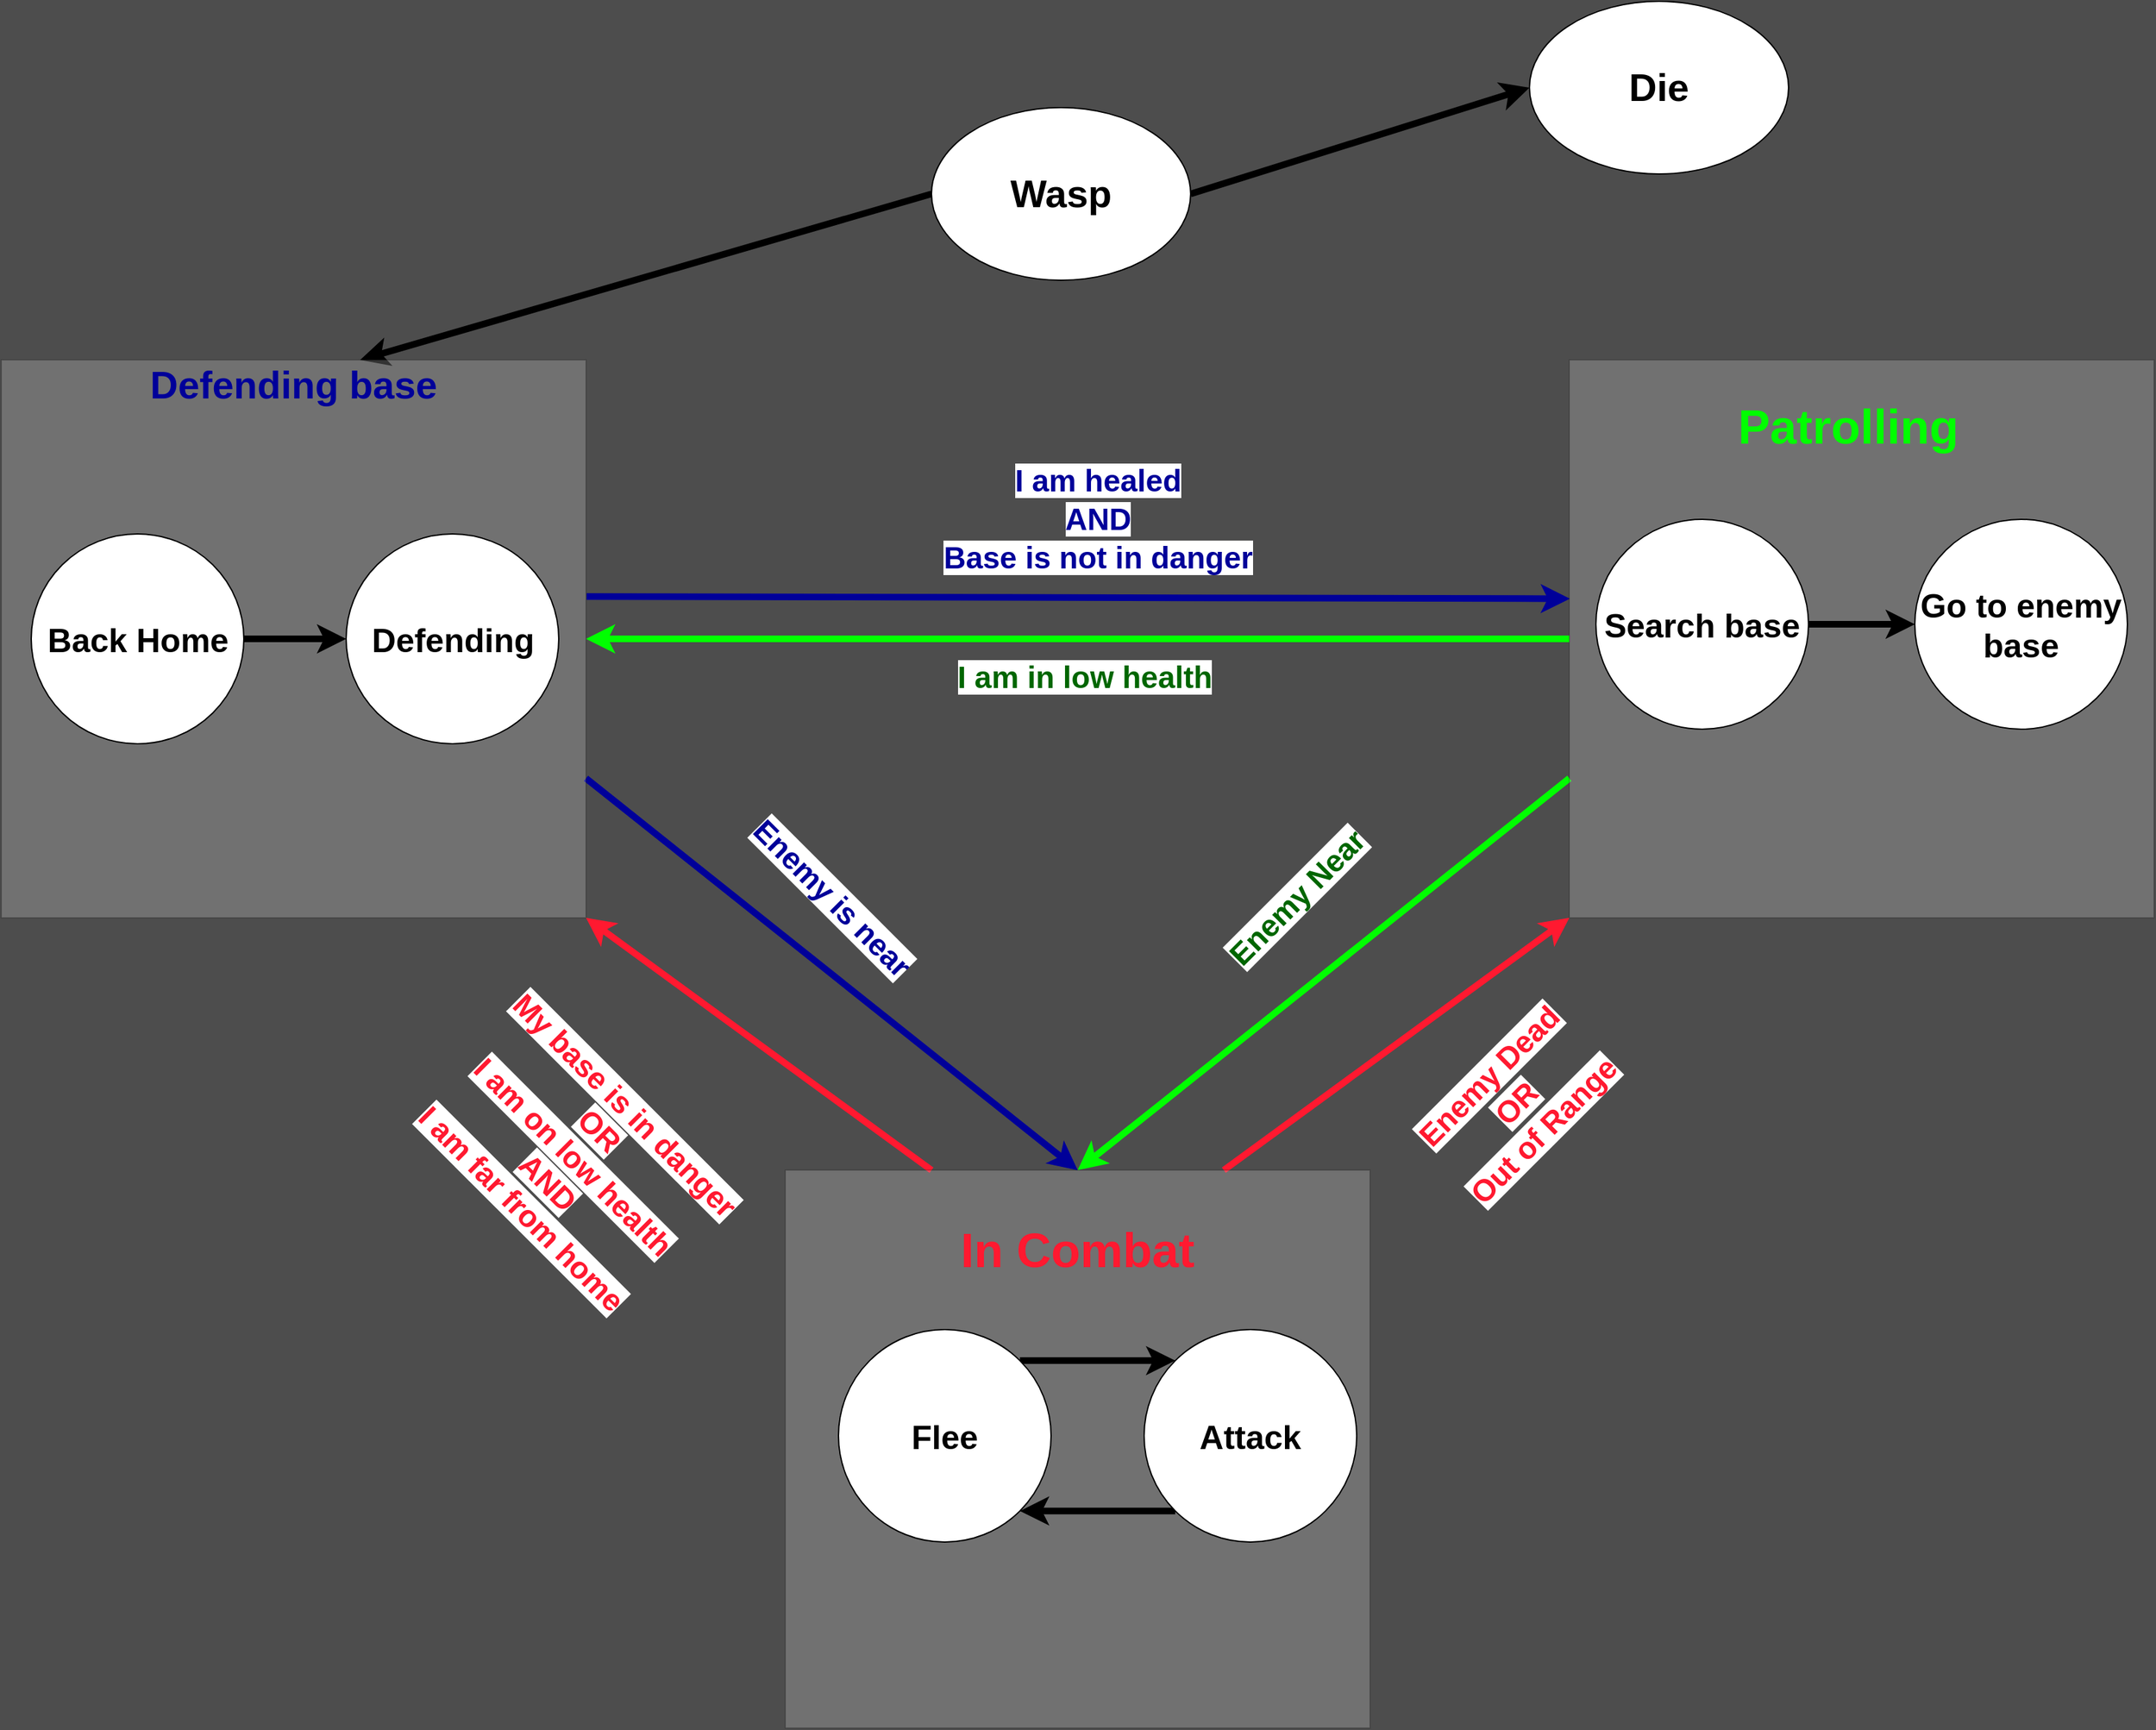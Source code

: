 <mxfile version="14.4.9" type="device"><diagram id="U3VLrjNrP2UcwyHw-z62" name="StateMachine"><mxGraphModel dx="2031" dy="1089" grid="1" gridSize="10" guides="1" tooltips="1" connect="1" arrows="1" fold="1" page="1" pageScale="1" pageWidth="1654" pageHeight="1169" background="#4D4D4D" math="0" shadow="0"><root><mxCell id="0"/><mxCell id="1" parent="0"/><mxCell id="f0_w-JrbzVX0MoQvN1JX-22" style="edgeStyle=none;rounded=0;orthogonalLoop=1;jettySize=auto;html=1;exitX=0;exitY=0.5;exitDx=0;exitDy=0;strokeWidth=5;entryX=1;entryY=0.5;entryDx=0;entryDy=0;strokeColor=#00FF00;" edge="1" parent="1" source="f0_w-JrbzVX0MoQvN1JX-41" target="f0_w-JrbzVX0MoQvN1JX-37"><mxGeometry relative="1" as="geometry"><mxPoint x="540" y="530" as="targetPoint"/><mxPoint x="1030" y="530" as="sourcePoint"/></mxGeometry></mxCell><mxCell id="f0_w-JrbzVX0MoQvN1JX-29" style="edgeStyle=none;rounded=0;orthogonalLoop=1;jettySize=auto;html=1;exitX=0;exitY=0.75;exitDx=0;exitDy=0;entryX=0.5;entryY=0;entryDx=0;entryDy=0;strokeWidth=5;strokeColor=#00FF00;" edge="1" parent="1" source="f0_w-JrbzVX0MoQvN1JX-41" target="f0_w-JrbzVX0MoQvN1JX-46"><mxGeometry relative="1" as="geometry"><mxPoint x="1030" y="635" as="sourcePoint"/><mxPoint x="787.5" y="860" as="targetPoint"/></mxGeometry></mxCell><mxCell id="f0_w-JrbzVX0MoQvN1JX-7" style="rounded=0;orthogonalLoop=1;jettySize=auto;html=1;exitX=1;exitY=0.5;exitDx=0;exitDy=0;entryX=0;entryY=0.5;entryDx=0;entryDy=0;strokeWidth=5;" edge="1" parent="1" source="f0_w-JrbzVX0MoQvN1JX-5" target="f0_w-JrbzVX0MoQvN1JX-6"><mxGeometry relative="1" as="geometry"/></mxCell><mxCell id="f0_w-JrbzVX0MoQvN1JX-13" style="edgeStyle=none;rounded=0;orthogonalLoop=1;jettySize=auto;html=1;exitX=0;exitY=0.5;exitDx=0;exitDy=0;entryX=0.5;entryY=0;entryDx=0;entryDy=0;strokeWidth=5;" edge="1" parent="1" source="f0_w-JrbzVX0MoQvN1JX-5"><mxGeometry relative="1" as="geometry"><mxPoint x="320" y="320" as="targetPoint"/></mxGeometry></mxCell><mxCell id="f0_w-JrbzVX0MoQvN1JX-5" value="&lt;font style=&quot;font-size: 29px&quot;&gt;&lt;b&gt;Wasp&lt;br&gt;&lt;/b&gt;&lt;/font&gt;" style="ellipse;whiteSpace=wrap;html=1;" vertex="1" parent="1"><mxGeometry x="750" y="130" width="195" height="130" as="geometry"/></mxCell><mxCell id="f0_w-JrbzVX0MoQvN1JX-6" value="&lt;font style=&quot;font-size: 29px&quot;&gt;&lt;b&gt;Die&lt;br&gt;&lt;/b&gt;&lt;/font&gt;" style="ellipse;whiteSpace=wrap;html=1;" vertex="1" parent="1"><mxGeometry x="1200" y="50" width="195" height="130" as="geometry"/></mxCell><mxCell id="f0_w-JrbzVX0MoQvN1JX-21" style="edgeStyle=none;rounded=0;orthogonalLoop=1;jettySize=auto;html=1;exitX=1.001;exitY=0.424;exitDx=0;exitDy=0;strokeWidth=5;exitPerimeter=0;entryX=0.001;entryY=0.428;entryDx=0;entryDy=0;entryPerimeter=0;strokeColor=#000099;" edge="1" parent="1" source="f0_w-JrbzVX0MoQvN1JX-37" target="f0_w-JrbzVX0MoQvN1JX-41"><mxGeometry relative="1" as="geometry"><mxPoint x="1029.12" y="500.18" as="targetPoint"/><mxPoint x="540" y="499.76" as="sourcePoint"/></mxGeometry></mxCell><mxCell id="f0_w-JrbzVX0MoQvN1JX-23" value="&lt;p style=&quot;line-height: 105%&quot;&gt;&lt;/p&gt;&lt;h1&gt;&lt;/h1&gt;&lt;h1&gt;&lt;span style=&quot;font-size: 23px ; background-color: rgb(255 , 255 , 255)&quot;&gt;&lt;font color=&quot;#006600&quot;&gt;Enemy Near&lt;/font&gt;&lt;/span&gt;&lt;/h1&gt;&lt;p&gt;&lt;/p&gt;" style="text;html=1;align=center;verticalAlign=middle;resizable=0;points=[];autosize=1;rotation=-45;shadow=0;" vertex="1" parent="1"><mxGeometry x="950" y="700" width="150" height="50" as="geometry"/></mxCell><mxCell id="f0_w-JrbzVX0MoQvN1JX-28" value="&lt;p style=&quot;line-height: 105%&quot;&gt;&lt;/p&gt;&lt;h1&gt;&lt;/h1&gt;&lt;h1&gt;&lt;span style=&quot;font-size: 23px ; background-color: rgb(255 , 255 , 255)&quot;&gt;&lt;font color=&quot;#ff1930&quot;&gt;Enemy Dead&lt;br&gt;OR&lt;br&gt;Out of Range&lt;/font&gt;&lt;/span&gt;&lt;/h1&gt;&lt;p&gt;&lt;/p&gt;" style="text;html=1;align=center;verticalAlign=middle;resizable=0;points=[];autosize=1;rotation=-45;shadow=0;" vertex="1" parent="1"><mxGeometry x="1110" y="840" width="160" height="80" as="geometry"/></mxCell><mxCell id="f0_w-JrbzVX0MoQvN1JX-55" style="edgeStyle=none;rounded=0;orthogonalLoop=1;jettySize=auto;html=1;exitX=1;exitY=0.75;exitDx=0;exitDy=0;entryX=0.5;entryY=0;entryDx=0;entryDy=0;strokeWidth=5;strokeColor=#000099;" edge="1" parent="1" source="f0_w-JrbzVX0MoQvN1JX-37" target="f0_w-JrbzVX0MoQvN1JX-46"><mxGeometry relative="1" as="geometry"/></mxCell><mxCell id="f0_w-JrbzVX0MoQvN1JX-37" value="&lt;font style=&quot;font-size: 29px&quot;&gt;&lt;b&gt;&lt;font color=&quot;#000099&quot;&gt;Defending base&lt;br&gt;&lt;/font&gt;&lt;br&gt;&lt;br&gt;&lt;br&gt;&lt;br&gt;&lt;br&gt;&lt;br&gt;&lt;br&gt;&lt;br&gt;&lt;br&gt;&lt;br&gt;&lt;br&gt;&lt;/b&gt;&lt;/font&gt;" style="rounded=0;whiteSpace=wrap;html=1;align=center;opacity=20;" vertex="1" parent="1"><mxGeometry x="50" y="320" width="440" height="420" as="geometry"/></mxCell><mxCell id="f0_w-JrbzVX0MoQvN1JX-38" style="edgeStyle=none;rounded=0;orthogonalLoop=1;jettySize=auto;html=1;exitX=1;exitY=0.5;exitDx=0;exitDy=0;entryX=0;entryY=0.5;entryDx=0;entryDy=0;strokeWidth=5;" edge="1" source="f0_w-JrbzVX0MoQvN1JX-39" target="f0_w-JrbzVX0MoQvN1JX-40" parent="1"><mxGeometry relative="1" as="geometry"/></mxCell><mxCell id="f0_w-JrbzVX0MoQvN1JX-39" value="&lt;font style=&quot;font-size: 25px&quot;&gt;&lt;b&gt;Back Home&lt;br&gt;&lt;/b&gt;&lt;/font&gt;" style="ellipse;whiteSpace=wrap;html=1;" vertex="1" parent="1"><mxGeometry x="72.5" y="451" width="160" height="158" as="geometry"/></mxCell><mxCell id="f0_w-JrbzVX0MoQvN1JX-40" value="&lt;font style=&quot;font-size: 25px&quot;&gt;&lt;b&gt;Defending&lt;br&gt;&lt;/b&gt;&lt;/font&gt;" style="ellipse;whiteSpace=wrap;html=1;" vertex="1" parent="1"><mxGeometry x="309.5" y="451" width="160" height="158" as="geometry"/></mxCell><mxCell id="f0_w-JrbzVX0MoQvN1JX-41" value="&lt;font style=&quot;font-size: 29px&quot;&gt;&lt;b&gt;&lt;br&gt;&lt;/b&gt;&lt;/font&gt;" style="rounded=0;whiteSpace=wrap;html=1;align=center;opacity=20;" vertex="1" parent="1"><mxGeometry x="1230" y="320" width="440" height="420" as="geometry"/></mxCell><mxCell id="f0_w-JrbzVX0MoQvN1JX-42" value="&lt;font style=&quot;font-size: 36px&quot;&gt;&lt;b&gt;&lt;font color=&quot;#00ff00&quot;&gt;Patrolling&lt;/font&gt;&lt;br&gt;&lt;/b&gt;&lt;/font&gt;" style="text;html=1;strokeColor=none;fillColor=none;align=center;verticalAlign=middle;whiteSpace=wrap;rounded=0;" vertex="1" parent="1"><mxGeometry x="1420" y="360" width="40" height="20" as="geometry"/></mxCell><mxCell id="f0_w-JrbzVX0MoQvN1JX-43" style="edgeStyle=none;rounded=0;orthogonalLoop=1;jettySize=auto;html=1;exitX=1;exitY=0.5;exitDx=0;exitDy=0;entryX=0;entryY=0.5;entryDx=0;entryDy=0;strokeWidth=5;" edge="1" source="f0_w-JrbzVX0MoQvN1JX-44" target="f0_w-JrbzVX0MoQvN1JX-45" parent="1"><mxGeometry relative="1" as="geometry"/></mxCell><mxCell id="f0_w-JrbzVX0MoQvN1JX-44" value="&lt;font style=&quot;font-size: 25px&quot;&gt;&lt;b&gt;Search base&lt;br&gt;&lt;/b&gt;&lt;/font&gt;" style="ellipse;whiteSpace=wrap;html=1;" vertex="1" parent="1"><mxGeometry x="1250" y="440" width="160" height="158" as="geometry"/></mxCell><mxCell id="f0_w-JrbzVX0MoQvN1JX-45" value="&lt;font style=&quot;font-size: 25px&quot;&gt;&lt;b&gt;Go to enemy base&lt;br&gt;&lt;/b&gt;&lt;/font&gt;" style="ellipse;whiteSpace=wrap;html=1;" vertex="1" parent="1"><mxGeometry x="1490" y="440" width="160" height="158" as="geometry"/></mxCell><mxCell id="f0_w-JrbzVX0MoQvN1JX-52" style="edgeStyle=none;rounded=0;orthogonalLoop=1;jettySize=auto;html=1;exitX=0.75;exitY=0;exitDx=0;exitDy=0;entryX=0;entryY=1;entryDx=0;entryDy=0;strokeWidth=5;strokeColor=#FF1930;" edge="1" parent="1" source="f0_w-JrbzVX0MoQvN1JX-46" target="f0_w-JrbzVX0MoQvN1JX-41"><mxGeometry relative="1" as="geometry"/></mxCell><mxCell id="f0_w-JrbzVX0MoQvN1JX-58" style="edgeStyle=none;rounded=0;orthogonalLoop=1;jettySize=auto;html=1;exitX=0.25;exitY=0;exitDx=0;exitDy=0;entryX=1;entryY=1;entryDx=0;entryDy=0;strokeWidth=5;strokeColor=#FF1930;" edge="1" parent="1" source="f0_w-JrbzVX0MoQvN1JX-46" target="f0_w-JrbzVX0MoQvN1JX-37"><mxGeometry relative="1" as="geometry"/></mxCell><mxCell id="f0_w-JrbzVX0MoQvN1JX-46" value="&lt;font style=&quot;font-size: 29px&quot;&gt;&lt;b&gt;&lt;br&gt;&lt;/b&gt;&lt;/font&gt;" style="rounded=0;whiteSpace=wrap;html=1;align=center;opacity=20;" vertex="1" parent="1"><mxGeometry x="640" y="930" width="440" height="420" as="geometry"/></mxCell><mxCell id="f0_w-JrbzVX0MoQvN1JX-47" value="&lt;font style=&quot;font-size: 36px&quot; color=&quot;#ff1930&quot;&gt;&lt;b&gt;In Combat&lt;/b&gt;&lt;/font&gt;" style="text;html=1;strokeColor=none;fillColor=none;align=center;verticalAlign=middle;whiteSpace=wrap;rounded=0;" vertex="1" parent="1"><mxGeometry x="740" y="980" width="240" height="20" as="geometry"/></mxCell><mxCell id="f0_w-JrbzVX0MoQvN1JX-48" style="edgeStyle=none;rounded=0;orthogonalLoop=1;jettySize=auto;html=1;exitX=1;exitY=0;exitDx=0;exitDy=0;entryX=0;entryY=0;entryDx=0;entryDy=0;strokeColor=#000000;strokeWidth=5;" edge="1" source="f0_w-JrbzVX0MoQvN1JX-49" target="f0_w-JrbzVX0MoQvN1JX-51" parent="1"><mxGeometry relative="1" as="geometry"/></mxCell><mxCell id="f0_w-JrbzVX0MoQvN1JX-49" value="&lt;font style=&quot;font-size: 25px&quot;&gt;&lt;b&gt;Flee&lt;br&gt;&lt;/b&gt;&lt;/font&gt;" style="ellipse;whiteSpace=wrap;html=1;" vertex="1" parent="1"><mxGeometry x="680" y="1050" width="160" height="160" as="geometry"/></mxCell><mxCell id="f0_w-JrbzVX0MoQvN1JX-50" style="edgeStyle=none;rounded=0;orthogonalLoop=1;jettySize=auto;html=1;exitX=0;exitY=1;exitDx=0;exitDy=0;entryX=1;entryY=1;entryDx=0;entryDy=0;strokeColor=#000000;strokeWidth=5;" edge="1" source="f0_w-JrbzVX0MoQvN1JX-51" target="f0_w-JrbzVX0MoQvN1JX-49" parent="1"><mxGeometry relative="1" as="geometry"/></mxCell><mxCell id="f0_w-JrbzVX0MoQvN1JX-51" value="&lt;font style=&quot;font-size: 25px&quot;&gt;&lt;b&gt;Attack&lt;br&gt;&lt;/b&gt;&lt;/font&gt;" style="ellipse;whiteSpace=wrap;html=1;" vertex="1" parent="1"><mxGeometry x="910" y="1050" width="160" height="160" as="geometry"/></mxCell><mxCell id="f0_w-JrbzVX0MoQvN1JX-53" value="&lt;p style=&quot;line-height: 105%&quot;&gt;&lt;/p&gt;&lt;h1&gt;&lt;/h1&gt;&lt;h1&gt;&lt;span style=&quot;font-size: 23px ; background-color: rgb(255 , 255 , 255)&quot;&gt;&lt;font color=&quot;#000099&quot;&gt;I am healed&lt;br&gt;AND&lt;br&gt;Base is not in danger&lt;/font&gt;&lt;/span&gt;&lt;/h1&gt;&lt;p&gt;&lt;/p&gt;" style="text;html=1;align=center;verticalAlign=middle;resizable=0;points=[];autosize=1;rotation=0;shadow=0;" vertex="1" parent="1"><mxGeometry x="750" y="400" width="250" height="80" as="geometry"/></mxCell><mxCell id="f0_w-JrbzVX0MoQvN1JX-54" value="&lt;p style=&quot;line-height: 105%&quot;&gt;&lt;/p&gt;&lt;h1&gt;&lt;/h1&gt;&lt;h1&gt;&lt;span style=&quot;font-size: 23px ; background-color: rgb(255 , 255 , 255)&quot;&gt;&lt;font color=&quot;#006600&quot;&gt;I am in low health&lt;/font&gt;&lt;/span&gt;&lt;/h1&gt;&lt;p&gt;&lt;/p&gt;" style="text;html=1;align=center;verticalAlign=middle;resizable=0;points=[];autosize=1;rotation=0;shadow=0;" vertex="1" parent="1"><mxGeometry x="760" y="534" width="210" height="50" as="geometry"/></mxCell><mxCell id="f0_w-JrbzVX0MoQvN1JX-56" value="&lt;p style=&quot;line-height: 105%&quot;&gt;&lt;/p&gt;&lt;h1&gt;&lt;/h1&gt;&lt;h1&gt;&lt;font color=&quot;#000099&quot;&gt;&lt;span style=&quot;font-size: 23px ; background-color: rgb(255 , 255 , 255)&quot;&gt;Enemy is near&lt;/span&gt;&lt;/font&gt;&lt;/h1&gt;&lt;p&gt;&lt;/p&gt;" style="text;html=1;align=center;verticalAlign=middle;resizable=0;points=[];autosize=1;rotation=45;shadow=0;" vertex="1" parent="1"><mxGeometry x="590" y="700" width="170" height="50" as="geometry"/></mxCell><mxCell id="f0_w-JrbzVX0MoQvN1JX-57" value="&lt;font style=&quot;font-size: 23px&quot; color=&quot;#ff1930&quot;&gt;&lt;b style=&quot;background-color: rgb(255 , 255 , 255)&quot;&gt;My base is in danger&lt;br&gt;OR&lt;br&gt;I am on low health&lt;br&gt;AND&lt;br&gt;I am far from home&lt;br&gt;&lt;/b&gt;&lt;/font&gt;" style="text;html=1;align=center;verticalAlign=middle;resizable=0;points=[];autosize=1;rotation=45;" vertex="1" parent="1"><mxGeometry x="360" y="870" width="240" height="100" as="geometry"/></mxCell></root></mxGraphModel></diagram></mxfile>